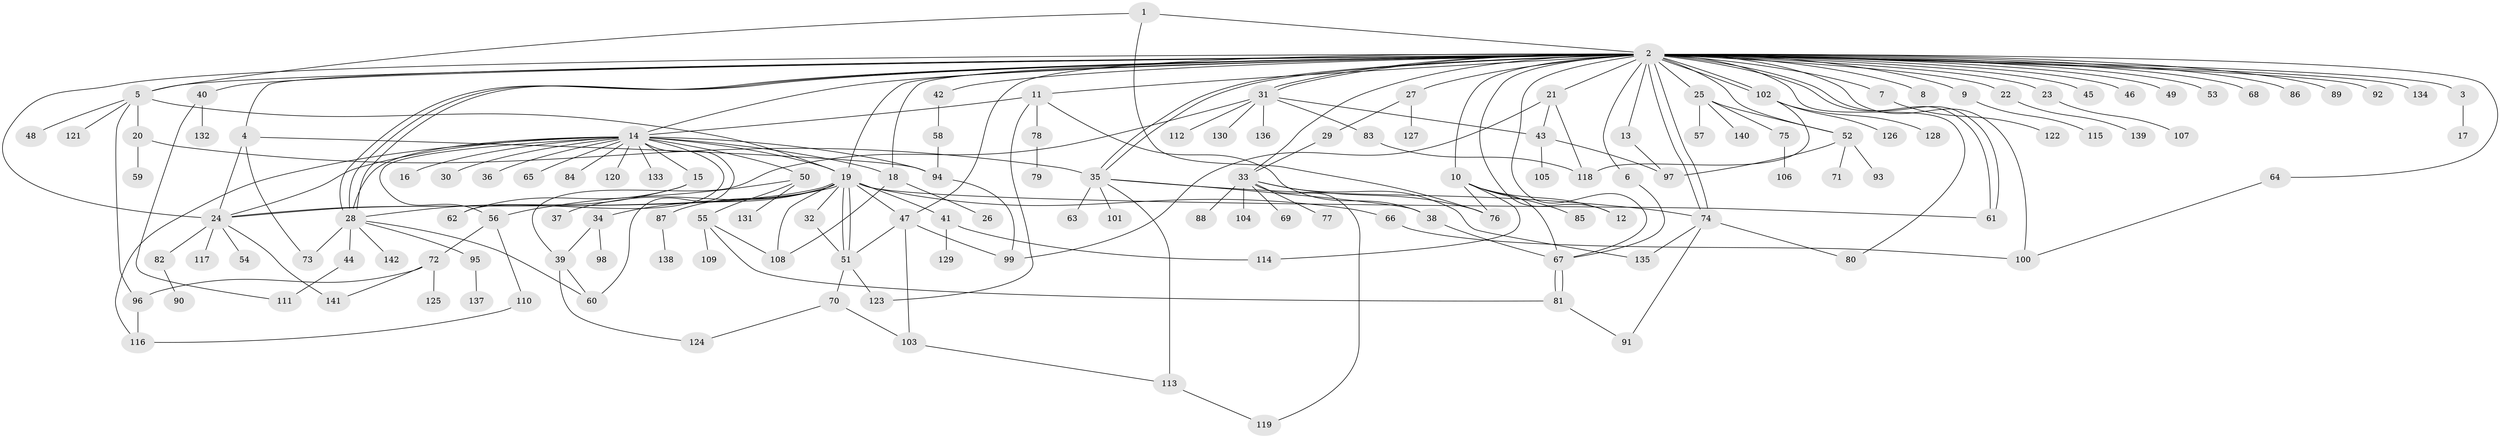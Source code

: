 // Generated by graph-tools (version 1.1) at 2025/49/03/09/25 03:49:59]
// undirected, 142 vertices, 210 edges
graph export_dot {
graph [start="1"]
  node [color=gray90,style=filled];
  1;
  2;
  3;
  4;
  5;
  6;
  7;
  8;
  9;
  10;
  11;
  12;
  13;
  14;
  15;
  16;
  17;
  18;
  19;
  20;
  21;
  22;
  23;
  24;
  25;
  26;
  27;
  28;
  29;
  30;
  31;
  32;
  33;
  34;
  35;
  36;
  37;
  38;
  39;
  40;
  41;
  42;
  43;
  44;
  45;
  46;
  47;
  48;
  49;
  50;
  51;
  52;
  53;
  54;
  55;
  56;
  57;
  58;
  59;
  60;
  61;
  62;
  63;
  64;
  65;
  66;
  67;
  68;
  69;
  70;
  71;
  72;
  73;
  74;
  75;
  76;
  77;
  78;
  79;
  80;
  81;
  82;
  83;
  84;
  85;
  86;
  87;
  88;
  89;
  90;
  91;
  92;
  93;
  94;
  95;
  96;
  97;
  98;
  99;
  100;
  101;
  102;
  103;
  104;
  105;
  106;
  107;
  108;
  109;
  110;
  111;
  112;
  113;
  114;
  115;
  116;
  117;
  118;
  119;
  120;
  121;
  122;
  123;
  124;
  125;
  126;
  127;
  128;
  129;
  130;
  131;
  132;
  133;
  134;
  135;
  136;
  137;
  138;
  139;
  140;
  141;
  142;
  1 -- 2;
  1 -- 5;
  1 -- 76;
  2 -- 3;
  2 -- 4;
  2 -- 5;
  2 -- 6;
  2 -- 7;
  2 -- 8;
  2 -- 9;
  2 -- 10;
  2 -- 11;
  2 -- 12;
  2 -- 13;
  2 -- 14;
  2 -- 18;
  2 -- 19;
  2 -- 21;
  2 -- 22;
  2 -- 23;
  2 -- 24;
  2 -- 25;
  2 -- 27;
  2 -- 28;
  2 -- 28;
  2 -- 28;
  2 -- 31;
  2 -- 31;
  2 -- 33;
  2 -- 35;
  2 -- 35;
  2 -- 40;
  2 -- 42;
  2 -- 45;
  2 -- 46;
  2 -- 47;
  2 -- 49;
  2 -- 52;
  2 -- 53;
  2 -- 61;
  2 -- 61;
  2 -- 64;
  2 -- 67;
  2 -- 68;
  2 -- 74;
  2 -- 74;
  2 -- 80;
  2 -- 86;
  2 -- 89;
  2 -- 92;
  2 -- 100;
  2 -- 102;
  2 -- 102;
  2 -- 134;
  3 -- 17;
  4 -- 24;
  4 -- 73;
  4 -- 94;
  5 -- 19;
  5 -- 20;
  5 -- 48;
  5 -- 96;
  5 -- 121;
  6 -- 67;
  7 -- 122;
  9 -- 115;
  10 -- 12;
  10 -- 67;
  10 -- 76;
  10 -- 85;
  10 -- 114;
  11 -- 14;
  11 -- 38;
  11 -- 78;
  11 -- 123;
  13 -- 97;
  14 -- 15;
  14 -- 16;
  14 -- 18;
  14 -- 19;
  14 -- 24;
  14 -- 28;
  14 -- 30;
  14 -- 36;
  14 -- 50;
  14 -- 56;
  14 -- 60;
  14 -- 62;
  14 -- 65;
  14 -- 84;
  14 -- 94;
  14 -- 116;
  14 -- 120;
  14 -- 133;
  15 -- 28;
  15 -- 62;
  18 -- 26;
  18 -- 108;
  19 -- 24;
  19 -- 24;
  19 -- 32;
  19 -- 34;
  19 -- 37;
  19 -- 41;
  19 -- 47;
  19 -- 51;
  19 -- 51;
  19 -- 61;
  19 -- 66;
  19 -- 87;
  19 -- 108;
  20 -- 35;
  20 -- 59;
  21 -- 43;
  21 -- 99;
  21 -- 118;
  22 -- 139;
  23 -- 107;
  24 -- 54;
  24 -- 82;
  24 -- 117;
  24 -- 141;
  25 -- 52;
  25 -- 57;
  25 -- 75;
  25 -- 140;
  27 -- 29;
  27 -- 127;
  28 -- 44;
  28 -- 60;
  28 -- 73;
  28 -- 95;
  28 -- 142;
  29 -- 33;
  31 -- 39;
  31 -- 43;
  31 -- 83;
  31 -- 112;
  31 -- 130;
  31 -- 136;
  32 -- 51;
  33 -- 69;
  33 -- 76;
  33 -- 77;
  33 -- 88;
  33 -- 104;
  33 -- 119;
  33 -- 135;
  34 -- 39;
  34 -- 98;
  35 -- 38;
  35 -- 63;
  35 -- 74;
  35 -- 101;
  35 -- 113;
  38 -- 67;
  39 -- 60;
  39 -- 124;
  40 -- 111;
  40 -- 132;
  41 -- 114;
  41 -- 129;
  42 -- 58;
  43 -- 97;
  43 -- 105;
  44 -- 111;
  47 -- 51;
  47 -- 99;
  47 -- 103;
  50 -- 55;
  50 -- 56;
  50 -- 131;
  51 -- 70;
  51 -- 123;
  52 -- 71;
  52 -- 93;
  52 -- 97;
  55 -- 81;
  55 -- 108;
  55 -- 109;
  56 -- 72;
  56 -- 110;
  58 -- 94;
  64 -- 100;
  66 -- 100;
  67 -- 81;
  67 -- 81;
  70 -- 103;
  70 -- 124;
  72 -- 96;
  72 -- 125;
  72 -- 141;
  74 -- 80;
  74 -- 91;
  74 -- 135;
  75 -- 106;
  78 -- 79;
  81 -- 91;
  82 -- 90;
  83 -- 118;
  87 -- 138;
  94 -- 99;
  95 -- 137;
  96 -- 116;
  102 -- 118;
  102 -- 126;
  102 -- 128;
  103 -- 113;
  110 -- 116;
  113 -- 119;
}
